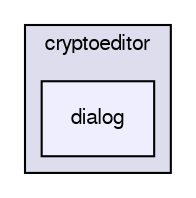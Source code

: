 digraph "src/main/java/org/hsd/cryptoeditor/dialog" {
  bgcolor=transparent;
  compound=true
  node [ fontsize="10", fontname="FreeSans"];
  edge [ labelfontsize="10", labelfontname="FreeSans"];
  subgraph clusterdir_54960fc56f01806986d042fbc70fce4f {
    graph [ bgcolor="#ddddee", pencolor="black", label="cryptoeditor" fontname="FreeSans", fontsize="10", URL="dir_54960fc56f01806986d042fbc70fce4f.html"]
  dir_c5cdc99becca55dc36a55439255fef13 [shape=box, label="dialog", style="filled", fillcolor="#eeeeff", pencolor="black", URL="dir_c5cdc99becca55dc36a55439255fef13.html"];
  }
}
